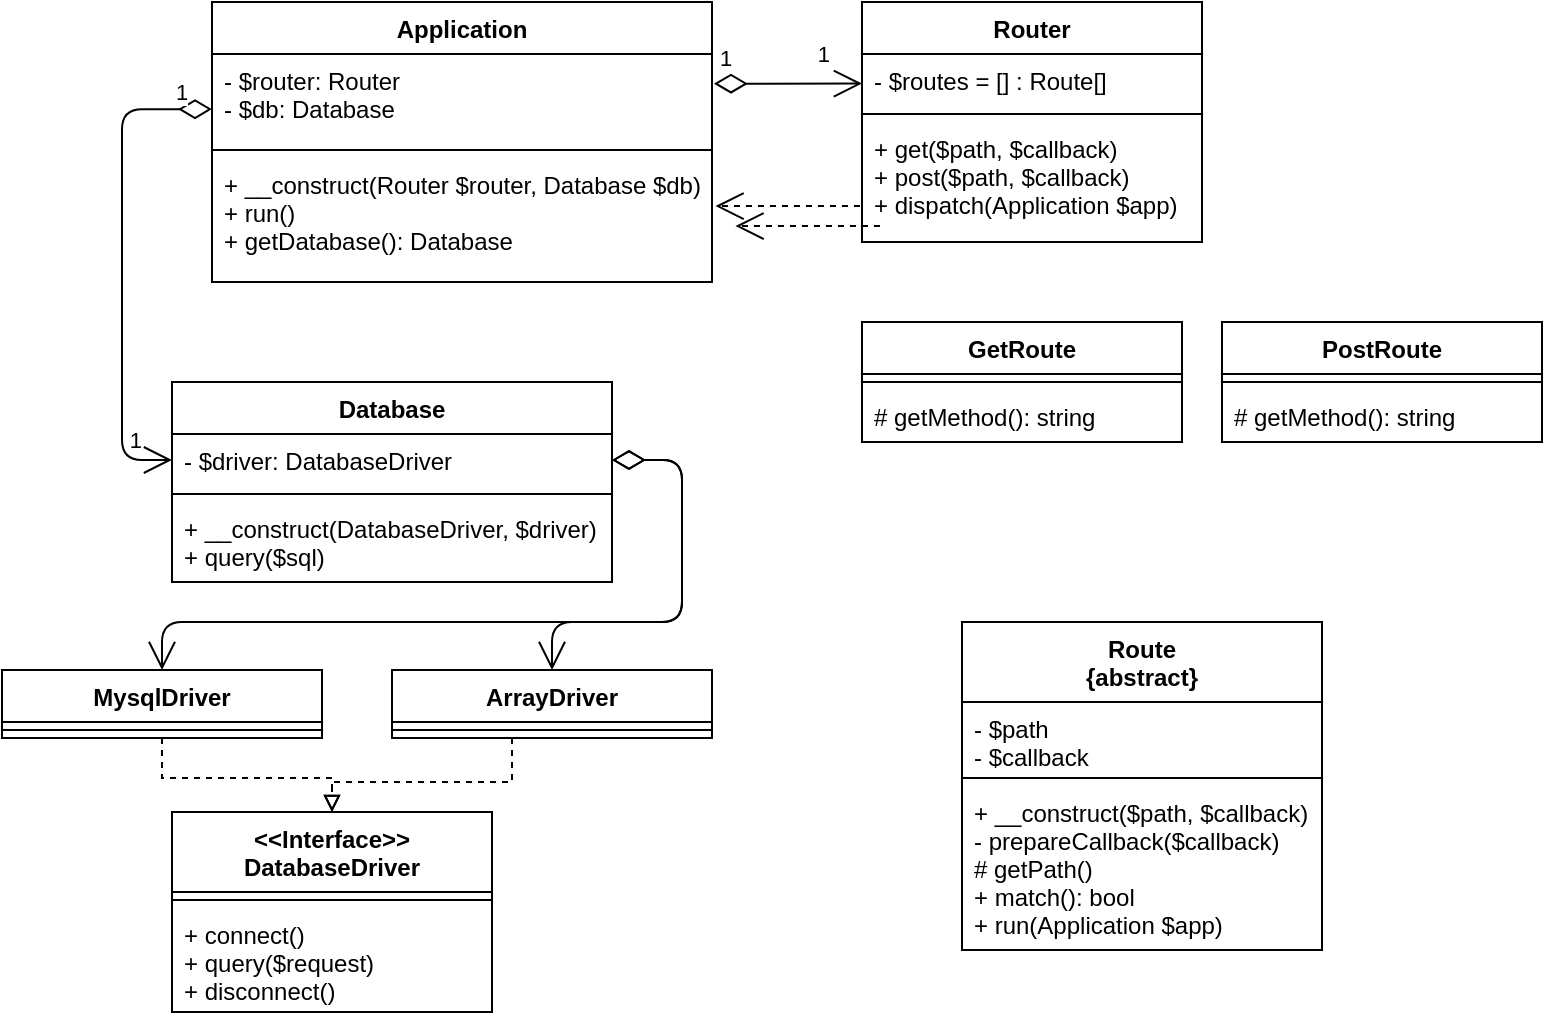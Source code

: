 <mxfile version="13.7.7" type="github">
  <diagram id="C5RBs43oDa-KdzZeNtuy" name="Page-1">
    <mxGraphModel dx="1221" dy="660" grid="1" gridSize="10" guides="1" tooltips="1" connect="1" arrows="1" fold="1" page="1" pageScale="1" pageWidth="827" pageHeight="1169" math="0" shadow="0">
      <root>
        <mxCell id="WIyWlLk6GJQsqaUBKTNV-0" />
        <mxCell id="WIyWlLk6GJQsqaUBKTNV-1" parent="WIyWlLk6GJQsqaUBKTNV-0" />
        <mxCell id="Ce2-N_SKrd6ryBQAvR6N-65" value="" style="endArrow=open;html=1;endSize=12;startArrow=diamondThin;startSize=14;startFill=0;edgeStyle=orthogonalEdgeStyle;shadow=0;exitX=1.004;exitY=0.337;exitDx=0;exitDy=0;exitPerimeter=0;entryX=0;entryY=0.569;entryDx=0;entryDy=0;entryPerimeter=0;" edge="1" parent="WIyWlLk6GJQsqaUBKTNV-1" source="Ce2-N_SKrd6ryBQAvR6N-1" target="Ce2-N_SKrd6ryBQAvR6N-5">
          <mxGeometry x="0.298" y="-12" relative="1" as="geometry">
            <mxPoint x="270" y="25" as="sourcePoint" />
            <mxPoint x="450" y="68" as="targetPoint" />
            <mxPoint as="offset" />
          </mxGeometry>
        </mxCell>
        <mxCell id="Ce2-N_SKrd6ryBQAvR6N-66" value="1" style="edgeLabel;resizable=0;html=1;align=left;verticalAlign=top;" connectable="0" vertex="1" parent="Ce2-N_SKrd6ryBQAvR6N-65">
          <mxGeometry x="-1" relative="1" as="geometry">
            <mxPoint x="1" y="-26" as="offset" />
          </mxGeometry>
        </mxCell>
        <mxCell id="Ce2-N_SKrd6ryBQAvR6N-67" value="1" style="edgeLabel;resizable=0;html=1;align=right;verticalAlign=top;" connectable="0" vertex="1" parent="Ce2-N_SKrd6ryBQAvR6N-65">
          <mxGeometry x="1" relative="1" as="geometry">
            <mxPoint x="-15" y="-28" as="offset" />
          </mxGeometry>
        </mxCell>
        <mxCell id="Ce2-N_SKrd6ryBQAvR6N-69" value="" style="endArrow=open;html=1;endSize=12;startArrow=diamondThin;startSize=14;startFill=0;edgeStyle=orthogonalEdgeStyle;shadow=0;exitX=0;exitY=0.627;exitDx=0;exitDy=0;exitPerimeter=0;entryX=0;entryY=0.5;entryDx=0;entryDy=0;" edge="1" parent="WIyWlLk6GJQsqaUBKTNV-1" source="Ce2-N_SKrd6ryBQAvR6N-1" target="Ce2-N_SKrd6ryBQAvR6N-28">
          <mxGeometry x="0.298" y="-12" relative="1" as="geometry">
            <mxPoint x="-160.03" y="305" as="sourcePoint" />
            <mxPoint x="-130" y="435" as="targetPoint" />
            <Array as="points">
              <mxPoint x="100" y="74" />
              <mxPoint x="100" y="249" />
            </Array>
            <mxPoint as="offset" />
          </mxGeometry>
        </mxCell>
        <mxCell id="Ce2-N_SKrd6ryBQAvR6N-70" value="1" style="edgeLabel;resizable=0;html=1;align=left;verticalAlign=top;" connectable="0" vertex="1" parent="Ce2-N_SKrd6ryBQAvR6N-69">
          <mxGeometry x="-1" relative="1" as="geometry">
            <mxPoint x="-20" y="-22" as="offset" />
          </mxGeometry>
        </mxCell>
        <mxCell id="Ce2-N_SKrd6ryBQAvR6N-71" value="1" style="edgeLabel;resizable=0;html=1;align=right;verticalAlign=top;" connectable="0" vertex="1" parent="Ce2-N_SKrd6ryBQAvR6N-69">
          <mxGeometry x="1" relative="1" as="geometry">
            <mxPoint x="-15" y="-23" as="offset" />
          </mxGeometry>
        </mxCell>
        <mxCell id="Ce2-N_SKrd6ryBQAvR6N-0" value="Application" style="swimlane;fontStyle=1;align=center;verticalAlign=top;childLayout=stackLayout;horizontal=1;startSize=26;horizontalStack=0;resizeParent=1;resizeParentMax=0;resizeLast=0;collapsible=1;marginBottom=0;" vertex="1" parent="WIyWlLk6GJQsqaUBKTNV-1">
          <mxGeometry x="145" y="20" width="250" height="140" as="geometry" />
        </mxCell>
        <mxCell id="Ce2-N_SKrd6ryBQAvR6N-1" value="- $router: Router&#xa;- $db: Database " style="text;strokeColor=none;fillColor=none;align=left;verticalAlign=top;spacingLeft=4;spacingRight=4;overflow=hidden;rotatable=0;points=[[0,0.5],[1,0.5]];portConstraint=eastwest;" vertex="1" parent="Ce2-N_SKrd6ryBQAvR6N-0">
          <mxGeometry y="26" width="250" height="44" as="geometry" />
        </mxCell>
        <mxCell id="Ce2-N_SKrd6ryBQAvR6N-2" value="" style="line;strokeWidth=1;fillColor=none;align=left;verticalAlign=middle;spacingTop=-1;spacingLeft=3;spacingRight=3;rotatable=0;labelPosition=right;points=[];portConstraint=eastwest;" vertex="1" parent="Ce2-N_SKrd6ryBQAvR6N-0">
          <mxGeometry y="70" width="250" height="8" as="geometry" />
        </mxCell>
        <mxCell id="Ce2-N_SKrd6ryBQAvR6N-3" value="+ __construct(Router $router, Database $db)&#xa;+ run()&#xa;+ getDatabase(): Database&#xa;" style="text;strokeColor=none;fillColor=none;align=left;verticalAlign=top;spacingLeft=4;spacingRight=4;overflow=hidden;rotatable=0;points=[[0,0.5],[1,0.5]];portConstraint=eastwest;" vertex="1" parent="Ce2-N_SKrd6ryBQAvR6N-0">
          <mxGeometry y="78" width="250" height="62" as="geometry" />
        </mxCell>
        <mxCell id="Ce2-N_SKrd6ryBQAvR6N-4" value="Router" style="swimlane;fontStyle=1;align=center;verticalAlign=top;childLayout=stackLayout;horizontal=1;startSize=26;horizontalStack=0;resizeParent=1;resizeParentMax=0;resizeLast=0;collapsible=1;marginBottom=0;" vertex="1" parent="WIyWlLk6GJQsqaUBKTNV-1">
          <mxGeometry x="470" y="20" width="170" height="120" as="geometry" />
        </mxCell>
        <mxCell id="Ce2-N_SKrd6ryBQAvR6N-5" value="- $routes = [] : Route[]" style="text;strokeColor=none;fillColor=none;align=left;verticalAlign=top;spacingLeft=4;spacingRight=4;overflow=hidden;rotatable=0;points=[[0,0.5],[1,0.5]];portConstraint=eastwest;" vertex="1" parent="Ce2-N_SKrd6ryBQAvR6N-4">
          <mxGeometry y="26" width="170" height="26" as="geometry" />
        </mxCell>
        <mxCell id="Ce2-N_SKrd6ryBQAvR6N-6" value="" style="line;strokeWidth=1;fillColor=none;align=left;verticalAlign=middle;spacingTop=-1;spacingLeft=3;spacingRight=3;rotatable=0;labelPosition=right;points=[];portConstraint=eastwest;" vertex="1" parent="Ce2-N_SKrd6ryBQAvR6N-4">
          <mxGeometry y="52" width="170" height="8" as="geometry" />
        </mxCell>
        <mxCell id="Ce2-N_SKrd6ryBQAvR6N-7" value="+ get($path, $callback)&#xa;+ post($path, $callback)&#xa;+ dispatch(Application $app)&#xa;&#xa;" style="text;strokeColor=none;fillColor=none;align=left;verticalAlign=top;spacingLeft=4;spacingRight=4;overflow=hidden;rotatable=0;points=[[0,0.5],[1,0.5]];portConstraint=eastwest;" vertex="1" parent="Ce2-N_SKrd6ryBQAvR6N-4">
          <mxGeometry y="60" width="170" height="60" as="geometry" />
        </mxCell>
        <mxCell id="Ce2-N_SKrd6ryBQAvR6N-72" style="edgeStyle=orthogonalEdgeStyle;rounded=0;orthogonalLoop=1;jettySize=auto;html=1;exitX=0.5;exitY=1;exitDx=0;exitDy=0;entryX=0.5;entryY=0;entryDx=0;entryDy=0;shadow=0;startArrow=none;startFill=0;endArrow=block;endFill=0;dashed=1;" edge="1" parent="WIyWlLk6GJQsqaUBKTNV-1" target="Ce2-N_SKrd6ryBQAvR6N-43">
          <mxGeometry relative="1" as="geometry">
            <mxPoint x="295" y="388" as="sourcePoint" />
            <Array as="points">
              <mxPoint x="295" y="410" />
              <mxPoint x="205" y="410" />
            </Array>
          </mxGeometry>
        </mxCell>
        <mxCell id="Ce2-N_SKrd6ryBQAvR6N-49" value="ArrayDriver" style="swimlane;fontStyle=1;align=center;verticalAlign=top;childLayout=stackLayout;horizontal=1;startSize=26;horizontalStack=0;resizeParent=1;resizeParentMax=0;resizeLast=0;collapsible=1;marginBottom=0;rounded=0;" vertex="1" parent="WIyWlLk6GJQsqaUBKTNV-1">
          <mxGeometry x="235" y="354" width="160" height="34" as="geometry" />
        </mxCell>
        <mxCell id="Ce2-N_SKrd6ryBQAvR6N-50" value="" style="line;strokeWidth=1;fillColor=none;align=left;verticalAlign=middle;spacingTop=-1;spacingLeft=3;spacingRight=3;rotatable=0;labelPosition=right;points=[];portConstraint=eastwest;" vertex="1" parent="Ce2-N_SKrd6ryBQAvR6N-49">
          <mxGeometry y="26" width="160" height="8" as="geometry" />
        </mxCell>
        <mxCell id="Ce2-N_SKrd6ryBQAvR6N-73" style="edgeStyle=orthogonalEdgeStyle;rounded=0;orthogonalLoop=1;jettySize=auto;html=1;exitX=0.5;exitY=1;exitDx=0;exitDy=0;entryX=0.5;entryY=0;entryDx=0;entryDy=0;shadow=0;dashed=1;startArrow=none;startFill=0;endArrow=block;endFill=0;" edge="1" parent="WIyWlLk6GJQsqaUBKTNV-1" source="Ce2-N_SKrd6ryBQAvR6N-46" target="Ce2-N_SKrd6ryBQAvR6N-43">
          <mxGeometry relative="1" as="geometry">
            <Array as="points">
              <mxPoint x="120" y="408" />
              <mxPoint x="205" y="408" />
            </Array>
          </mxGeometry>
        </mxCell>
        <mxCell id="Ce2-N_SKrd6ryBQAvR6N-46" value="MysqlDriver" style="swimlane;fontStyle=1;align=center;verticalAlign=top;childLayout=stackLayout;horizontal=1;startSize=26;horizontalStack=0;resizeParent=1;resizeParentMax=0;resizeLast=0;collapsible=1;marginBottom=0;rounded=0;" vertex="1" parent="WIyWlLk6GJQsqaUBKTNV-1">
          <mxGeometry x="40" y="354" width="160" height="34" as="geometry" />
        </mxCell>
        <mxCell id="Ce2-N_SKrd6ryBQAvR6N-47" value="" style="line;strokeWidth=1;fillColor=none;align=left;verticalAlign=middle;spacingTop=-1;spacingLeft=3;spacingRight=3;rotatable=0;labelPosition=right;points=[];portConstraint=eastwest;" vertex="1" parent="Ce2-N_SKrd6ryBQAvR6N-46">
          <mxGeometry y="26" width="160" height="8" as="geometry" />
        </mxCell>
        <mxCell id="Ce2-N_SKrd6ryBQAvR6N-43" value="&lt;&lt;Interface&gt;&gt;&#xa;DatabaseDriver" style="swimlane;fontStyle=1;align=center;verticalAlign=top;childLayout=stackLayout;horizontal=1;startSize=40;horizontalStack=0;resizeParent=1;resizeParentMax=0;resizeLast=0;collapsible=1;marginBottom=0;rounded=0;" vertex="1" parent="WIyWlLk6GJQsqaUBKTNV-1">
          <mxGeometry x="125" y="425" width="160" height="100" as="geometry" />
        </mxCell>
        <mxCell id="Ce2-N_SKrd6ryBQAvR6N-44" value="" style="line;strokeWidth=1;fillColor=none;align=left;verticalAlign=middle;spacingTop=-1;spacingLeft=3;spacingRight=3;rotatable=0;labelPosition=right;points=[];portConstraint=eastwest;" vertex="1" parent="Ce2-N_SKrd6ryBQAvR6N-43">
          <mxGeometry y="40" width="160" height="8" as="geometry" />
        </mxCell>
        <mxCell id="Ce2-N_SKrd6ryBQAvR6N-45" value="+ connect()&#xa;+ query($request)&#xa;+ disconnect()" style="text;strokeColor=none;fillColor=none;align=left;verticalAlign=top;spacingLeft=4;spacingRight=4;overflow=hidden;rotatable=0;points=[[0,0.5],[1,0.5]];portConstraint=eastwest;" vertex="1" parent="Ce2-N_SKrd6ryBQAvR6N-43">
          <mxGeometry y="48" width="160" height="52" as="geometry" />
        </mxCell>
        <mxCell id="Ce2-N_SKrd6ryBQAvR6N-27" value="Database" style="swimlane;fontStyle=1;align=center;verticalAlign=top;childLayout=stackLayout;horizontal=1;startSize=26;horizontalStack=0;resizeParent=1;resizeParentMax=0;resizeLast=0;collapsible=1;marginBottom=0;" vertex="1" parent="WIyWlLk6GJQsqaUBKTNV-1">
          <mxGeometry x="125" y="210" width="220" height="100" as="geometry" />
        </mxCell>
        <mxCell id="Ce2-N_SKrd6ryBQAvR6N-28" value="- $driver: DatabaseDriver" style="text;strokeColor=none;fillColor=none;align=left;verticalAlign=top;spacingLeft=4;spacingRight=4;overflow=hidden;rotatable=0;points=[[0,0.5],[1,0.5]];portConstraint=eastwest;" vertex="1" parent="Ce2-N_SKrd6ryBQAvR6N-27">
          <mxGeometry y="26" width="220" height="26" as="geometry" />
        </mxCell>
        <mxCell id="Ce2-N_SKrd6ryBQAvR6N-29" value="" style="line;strokeWidth=1;fillColor=none;align=left;verticalAlign=middle;spacingTop=-1;spacingLeft=3;spacingRight=3;rotatable=0;labelPosition=right;points=[];portConstraint=eastwest;" vertex="1" parent="Ce2-N_SKrd6ryBQAvR6N-27">
          <mxGeometry y="52" width="220" height="8" as="geometry" />
        </mxCell>
        <mxCell id="Ce2-N_SKrd6ryBQAvR6N-30" value="+ __construct(DatabaseDriver, $driver)&#xa;+ query($sql)&#xa;" style="text;strokeColor=none;fillColor=none;align=left;verticalAlign=top;spacingLeft=4;spacingRight=4;overflow=hidden;rotatable=0;points=[[0,0.5],[1,0.5]];portConstraint=eastwest;" vertex="1" parent="Ce2-N_SKrd6ryBQAvR6N-27">
          <mxGeometry y="60" width="220" height="40" as="geometry" />
        </mxCell>
        <mxCell id="Ce2-N_SKrd6ryBQAvR6N-91" value="" style="endArrow=open;html=1;endSize=12;startArrow=diamondThin;startSize=14;startFill=0;edgeStyle=orthogonalEdgeStyle;align=left;verticalAlign=bottom;shadow=0;strokeWidth=1;exitX=1;exitY=0.5;exitDx=0;exitDy=0;" edge="1" parent="WIyWlLk6GJQsqaUBKTNV-1" source="Ce2-N_SKrd6ryBQAvR6N-28" target="Ce2-N_SKrd6ryBQAvR6N-46">
          <mxGeometry x="-1" y="3" relative="1" as="geometry">
            <mxPoint x="360" y="310" as="sourcePoint" />
            <mxPoint x="520" y="310" as="targetPoint" />
            <Array as="points">
              <mxPoint x="380" y="249" />
              <mxPoint x="380" y="330" />
              <mxPoint x="120" y="330" />
            </Array>
          </mxGeometry>
        </mxCell>
        <mxCell id="Ce2-N_SKrd6ryBQAvR6N-92" value="" style="endArrow=open;html=1;endSize=12;startArrow=diamondThin;startSize=14;startFill=0;edgeStyle=orthogonalEdgeStyle;align=left;verticalAlign=bottom;shadow=0;strokeWidth=1;exitX=1;exitY=0.5;exitDx=0;exitDy=0;entryX=0.5;entryY=0;entryDx=0;entryDy=0;" edge="1" parent="WIyWlLk6GJQsqaUBKTNV-1" source="Ce2-N_SKrd6ryBQAvR6N-28" target="Ce2-N_SKrd6ryBQAvR6N-49">
          <mxGeometry x="-1" y="3" relative="1" as="geometry">
            <mxPoint x="370" y="270" as="sourcePoint" />
            <mxPoint x="145" y="375" as="targetPoint" />
            <Array as="points">
              <mxPoint x="380" y="249" />
              <mxPoint x="380" y="330" />
              <mxPoint x="315" y="330" />
            </Array>
          </mxGeometry>
        </mxCell>
        <mxCell id="Ce2-N_SKrd6ryBQAvR6N-93" value="" style="endArrow=open;endSize=12;dashed=1;html=1;shadow=0;strokeWidth=1;exitX=-0.006;exitY=0.701;exitDx=0;exitDy=0;exitPerimeter=0;entryX=1.007;entryY=0.388;entryDx=0;entryDy=0;entryPerimeter=0;" edge="1" parent="WIyWlLk6GJQsqaUBKTNV-1" source="Ce2-N_SKrd6ryBQAvR6N-7" target="Ce2-N_SKrd6ryBQAvR6N-3">
          <mxGeometry x="0.079" y="28" width="160" relative="1" as="geometry">
            <mxPoint x="370" y="170" as="sourcePoint" />
            <mxPoint x="530" y="170" as="targetPoint" />
            <mxPoint as="offset" />
          </mxGeometry>
        </mxCell>
        <mxCell id="Ce2-N_SKrd6ryBQAvR6N-35" value="GetRoute" style="swimlane;fontStyle=1;align=center;verticalAlign=top;childLayout=stackLayout;horizontal=1;startSize=26;horizontalStack=0;resizeParent=1;resizeParentMax=0;resizeLast=0;collapsible=1;marginBottom=0;rounded=0;" vertex="1" parent="WIyWlLk6GJQsqaUBKTNV-1">
          <mxGeometry x="470" y="180" width="160" height="60" as="geometry" />
        </mxCell>
        <mxCell id="Ce2-N_SKrd6ryBQAvR6N-37" value="" style="line;strokeWidth=1;fillColor=none;align=left;verticalAlign=middle;spacingTop=-1;spacingLeft=3;spacingRight=3;rotatable=0;labelPosition=right;points=[];portConstraint=eastwest;" vertex="1" parent="Ce2-N_SKrd6ryBQAvR6N-35">
          <mxGeometry y="26" width="160" height="8" as="geometry" />
        </mxCell>
        <mxCell id="Ce2-N_SKrd6ryBQAvR6N-38" value="# getMethod(): string" style="text;strokeColor=none;fillColor=none;align=left;verticalAlign=top;spacingLeft=4;spacingRight=4;overflow=hidden;rotatable=0;points=[[0,0.5],[1,0.5]];portConstraint=eastwest;" vertex="1" parent="Ce2-N_SKrd6ryBQAvR6N-35">
          <mxGeometry y="34" width="160" height="26" as="geometry" />
        </mxCell>
        <mxCell id="Ce2-N_SKrd6ryBQAvR6N-39" value="PostRoute" style="swimlane;fontStyle=1;align=center;verticalAlign=top;childLayout=stackLayout;horizontal=1;startSize=26;horizontalStack=0;resizeParent=1;resizeParentMax=0;resizeLast=0;collapsible=1;marginBottom=0;rounded=0;" vertex="1" parent="WIyWlLk6GJQsqaUBKTNV-1">
          <mxGeometry x="650" y="180" width="160" height="60" as="geometry" />
        </mxCell>
        <mxCell id="Ce2-N_SKrd6ryBQAvR6N-40" value="" style="line;strokeWidth=1;fillColor=none;align=left;verticalAlign=middle;spacingTop=-1;spacingLeft=3;spacingRight=3;rotatable=0;labelPosition=right;points=[];portConstraint=eastwest;" vertex="1" parent="Ce2-N_SKrd6ryBQAvR6N-39">
          <mxGeometry y="26" width="160" height="8" as="geometry" />
        </mxCell>
        <mxCell id="Ce2-N_SKrd6ryBQAvR6N-41" value="# getMethod(): string" style="text;strokeColor=none;fillColor=none;align=left;verticalAlign=top;spacingLeft=4;spacingRight=4;overflow=hidden;rotatable=0;points=[[0,0.5],[1,0.5]];portConstraint=eastwest;" vertex="1" parent="Ce2-N_SKrd6ryBQAvR6N-39">
          <mxGeometry y="34" width="160" height="26" as="geometry" />
        </mxCell>
        <mxCell id="Ce2-N_SKrd6ryBQAvR6N-8" value="Route&#xa;{abstract}" style="swimlane;fontStyle=1;align=center;verticalAlign=top;childLayout=stackLayout;horizontal=1;startSize=40;horizontalStack=0;resizeParent=1;resizeParentMax=0;resizeLast=0;collapsible=1;marginBottom=0;" vertex="1" parent="WIyWlLk6GJQsqaUBKTNV-1">
          <mxGeometry x="520" y="330" width="180" height="164" as="geometry" />
        </mxCell>
        <mxCell id="Ce2-N_SKrd6ryBQAvR6N-9" value="- $path&#xa;- $callback" style="text;strokeColor=none;fillColor=none;align=left;verticalAlign=top;spacingLeft=4;spacingRight=4;overflow=hidden;rotatable=0;points=[[0,0.5],[1,0.5]];portConstraint=eastwest;" vertex="1" parent="Ce2-N_SKrd6ryBQAvR6N-8">
          <mxGeometry y="40" width="180" height="34" as="geometry" />
        </mxCell>
        <mxCell id="Ce2-N_SKrd6ryBQAvR6N-10" value="" style="line;strokeWidth=1;fillColor=none;align=left;verticalAlign=middle;spacingTop=-1;spacingLeft=3;spacingRight=3;rotatable=0;labelPosition=right;points=[];portConstraint=eastwest;" vertex="1" parent="Ce2-N_SKrd6ryBQAvR6N-8">
          <mxGeometry y="74" width="180" height="8" as="geometry" />
        </mxCell>
        <mxCell id="Ce2-N_SKrd6ryBQAvR6N-11" value="+ __construct($path, $callback)&#xa;- prepareCallback($callback)&#xa;# getPath()&#xa;+ match(): bool&#xa;+ run(Application $app)" style="text;strokeColor=none;fillColor=none;align=left;verticalAlign=top;spacingLeft=4;spacingRight=4;overflow=hidden;rotatable=0;points=[[0,0.5],[1,0.5]];portConstraint=eastwest;" vertex="1" parent="Ce2-N_SKrd6ryBQAvR6N-8">
          <mxGeometry y="82" width="180" height="82" as="geometry" />
        </mxCell>
        <mxCell id="Ce2-N_SKrd6ryBQAvR6N-95" value="" style="endArrow=open;endSize=12;dashed=1;html=1;shadow=0;strokeWidth=1;exitX=-0.006;exitY=0.701;exitDx=0;exitDy=0;exitPerimeter=0;entryX=1.007;entryY=0.388;entryDx=0;entryDy=0;entryPerimeter=0;" edge="1" parent="WIyWlLk6GJQsqaUBKTNV-1">
          <mxGeometry x="0.079" y="28" width="160" relative="1" as="geometry">
            <mxPoint x="478.98" y="132.06" as="sourcePoint" />
            <mxPoint x="406.75" y="132.056" as="targetPoint" />
            <mxPoint as="offset" />
          </mxGeometry>
        </mxCell>
      </root>
    </mxGraphModel>
  </diagram>
</mxfile>
